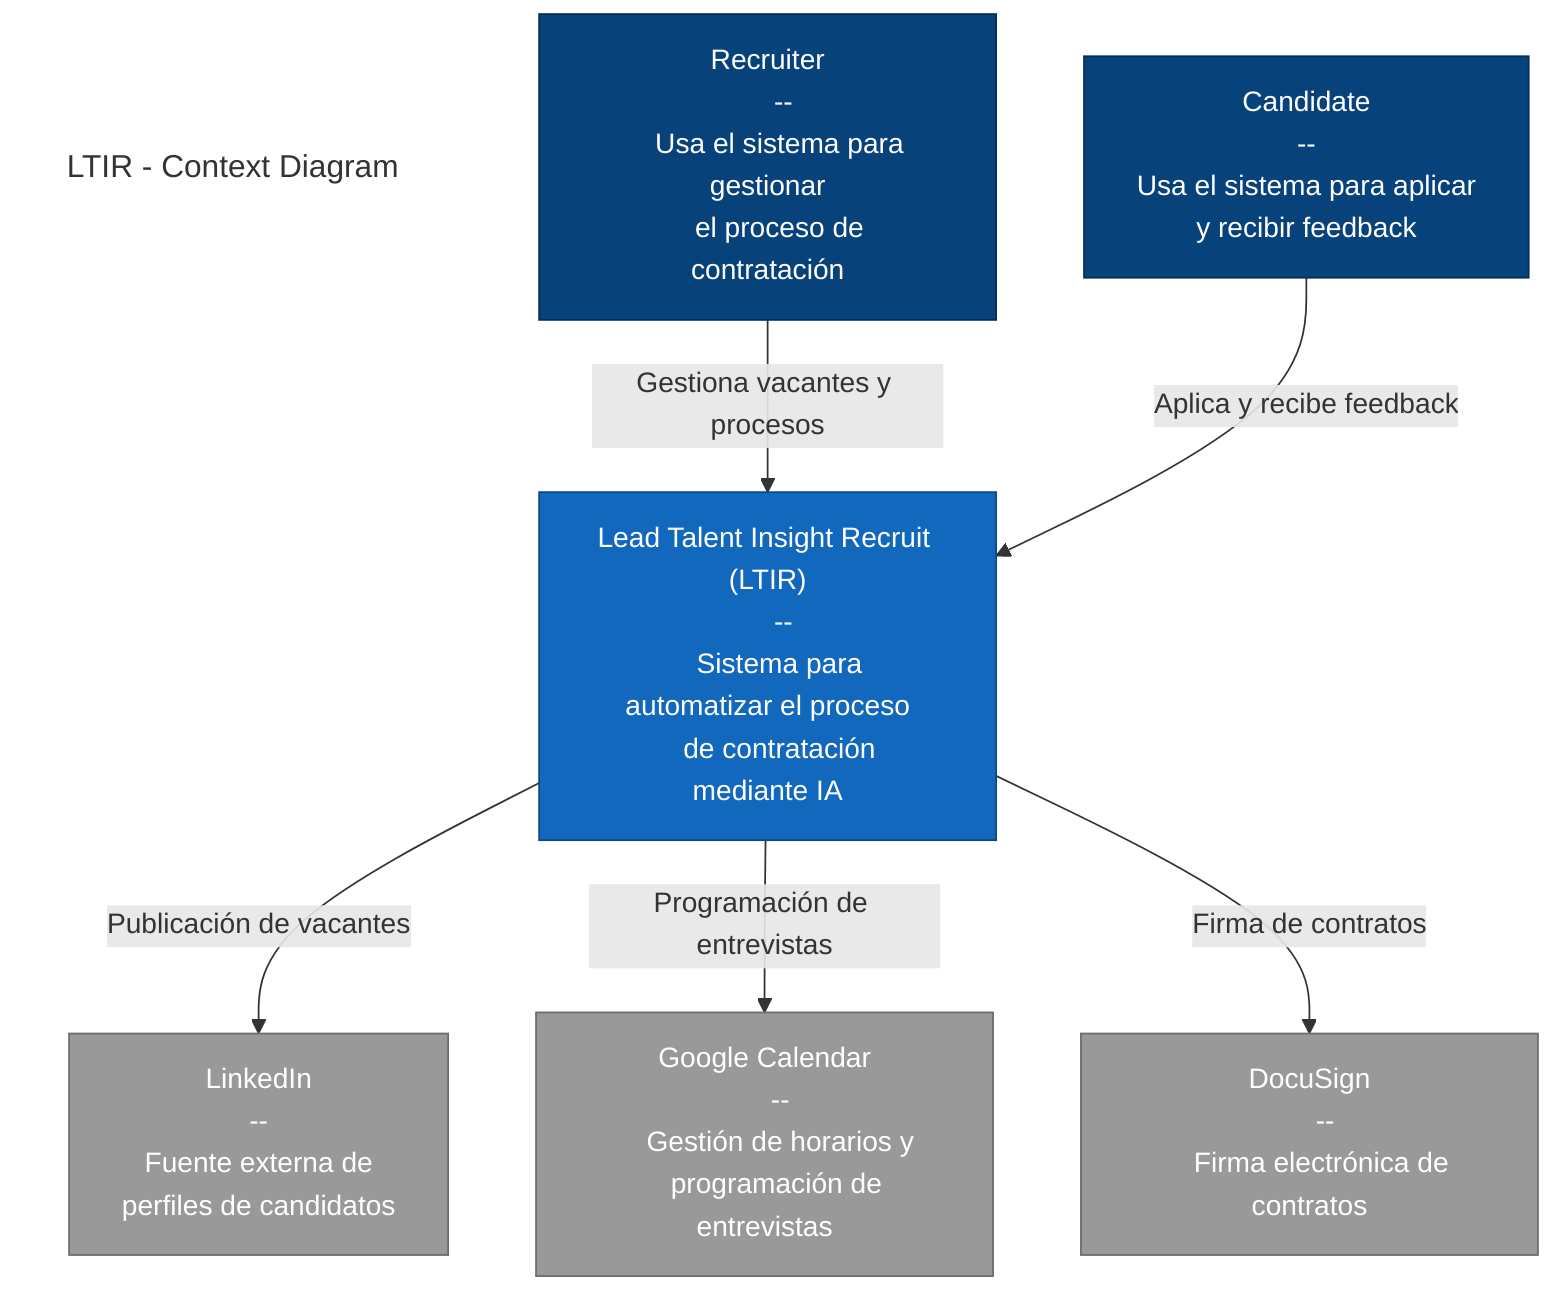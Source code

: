 flowchart TD
    title[LTIR - Context Diagram]
    title:::title

    recruiter["Recruiter
    --
    Usa el sistema para gestionar
    el proceso de contratación"]
    recruiter:::person
    
    candidate["Candidate
    --
    Usa el sistema para aplicar
    y recibir feedback"]
    candidate:::person
    
    litr["Lead Talent Insight Recruit (LTIR)
    --
    Sistema para automatizar el proceso
    de contratación mediante IA"]
    litr:::system
    
    linkedin["LinkedIn
    --
    Fuente externa de
    perfiles de candidatos"]
    linkedin:::external_system
    
    google_calendar["Google Calendar
    --
    Gestión de horarios y
    programación de entrevistas"]
    google_calendar:::external_system
    
    docusign["DocuSign
    --
    Firma electrónica de contratos"]
    docusign:::external_system
    
    recruiter -->|Gestiona vacantes y procesos| litr
    candidate -->|Aplica y recibe feedback| litr
    litr -->|Publicación de vacantes| linkedin
    litr -->|Programación de entrevistas| google_calendar
    litr -->|Firma de contratos| docusign
    
    classDef person fill:#08427B,color:#fff,stroke:#052E56,stroke-width:1px
    classDef system fill:#1168BD,color:#fff,stroke:#0B4884,stroke-width:1px
    classDef external_system fill:#999999,color:#fff,stroke:#6B6B6B,stroke-width:1px
    classDef title font-size:18px,fill:none,stroke:none